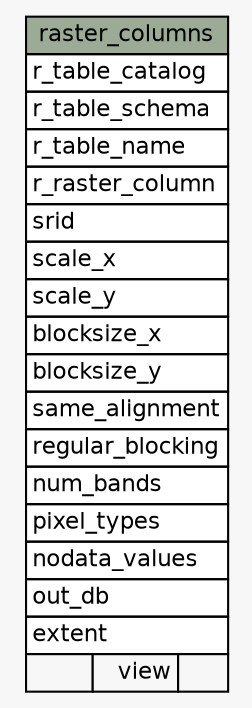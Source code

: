 // dot 2.38.0 on Windows 8 6.2
// SchemaSpy rev 590
digraph "raster_columns" {
  graph [
    rankdir="RL"
    bgcolor="#f7f7f7"
    nodesep="0.18"
    ranksep="0.46"
    fontname="Helvetica"
    fontsize="11"
  ];
  node [
    fontname="Helvetica"
    fontsize="11"
    shape="plaintext"
  ];
  edge [
    arrowsize="0.8"
  ];
  "raster_columns" [
    label=<
    <TABLE BORDER="0" CELLBORDER="1" CELLSPACING="0" BGCOLOR="#ffffff">
      <TR><TD COLSPAN="3" BGCOLOR="#9bab96" ALIGN="CENTER">raster_columns</TD></TR>
      <TR><TD PORT="r_table_catalog" COLSPAN="3" ALIGN="LEFT">r_table_catalog</TD></TR>
      <TR><TD PORT="r_table_schema" COLSPAN="3" ALIGN="LEFT">r_table_schema</TD></TR>
      <TR><TD PORT="r_table_name" COLSPAN="3" ALIGN="LEFT">r_table_name</TD></TR>
      <TR><TD PORT="r_raster_column" COLSPAN="3" ALIGN="LEFT">r_raster_column</TD></TR>
      <TR><TD PORT="srid" COLSPAN="3" ALIGN="LEFT">srid</TD></TR>
      <TR><TD PORT="scale_x" COLSPAN="3" ALIGN="LEFT">scale_x</TD></TR>
      <TR><TD PORT="scale_y" COLSPAN="3" ALIGN="LEFT">scale_y</TD></TR>
      <TR><TD PORT="blocksize_x" COLSPAN="3" ALIGN="LEFT">blocksize_x</TD></TR>
      <TR><TD PORT="blocksize_y" COLSPAN="3" ALIGN="LEFT">blocksize_y</TD></TR>
      <TR><TD PORT="same_alignment" COLSPAN="3" ALIGN="LEFT">same_alignment</TD></TR>
      <TR><TD PORT="regular_blocking" COLSPAN="3" ALIGN="LEFT">regular_blocking</TD></TR>
      <TR><TD PORT="num_bands" COLSPAN="3" ALIGN="LEFT">num_bands</TD></TR>
      <TR><TD PORT="pixel_types" COLSPAN="3" ALIGN="LEFT">pixel_types</TD></TR>
      <TR><TD PORT="nodata_values" COLSPAN="3" ALIGN="LEFT">nodata_values</TD></TR>
      <TR><TD PORT="out_db" COLSPAN="3" ALIGN="LEFT">out_db</TD></TR>
      <TR><TD PORT="extent" COLSPAN="3" ALIGN="LEFT">extent</TD></TR>
      <TR><TD ALIGN="LEFT" BGCOLOR="#f7f7f7">  </TD><TD ALIGN="RIGHT" BGCOLOR="#f7f7f7">view</TD><TD ALIGN="RIGHT" BGCOLOR="#f7f7f7">  </TD></TR>
    </TABLE>>
    URL="tables/raster_columns.html"
    tooltip="raster_columns"
  ];
}
